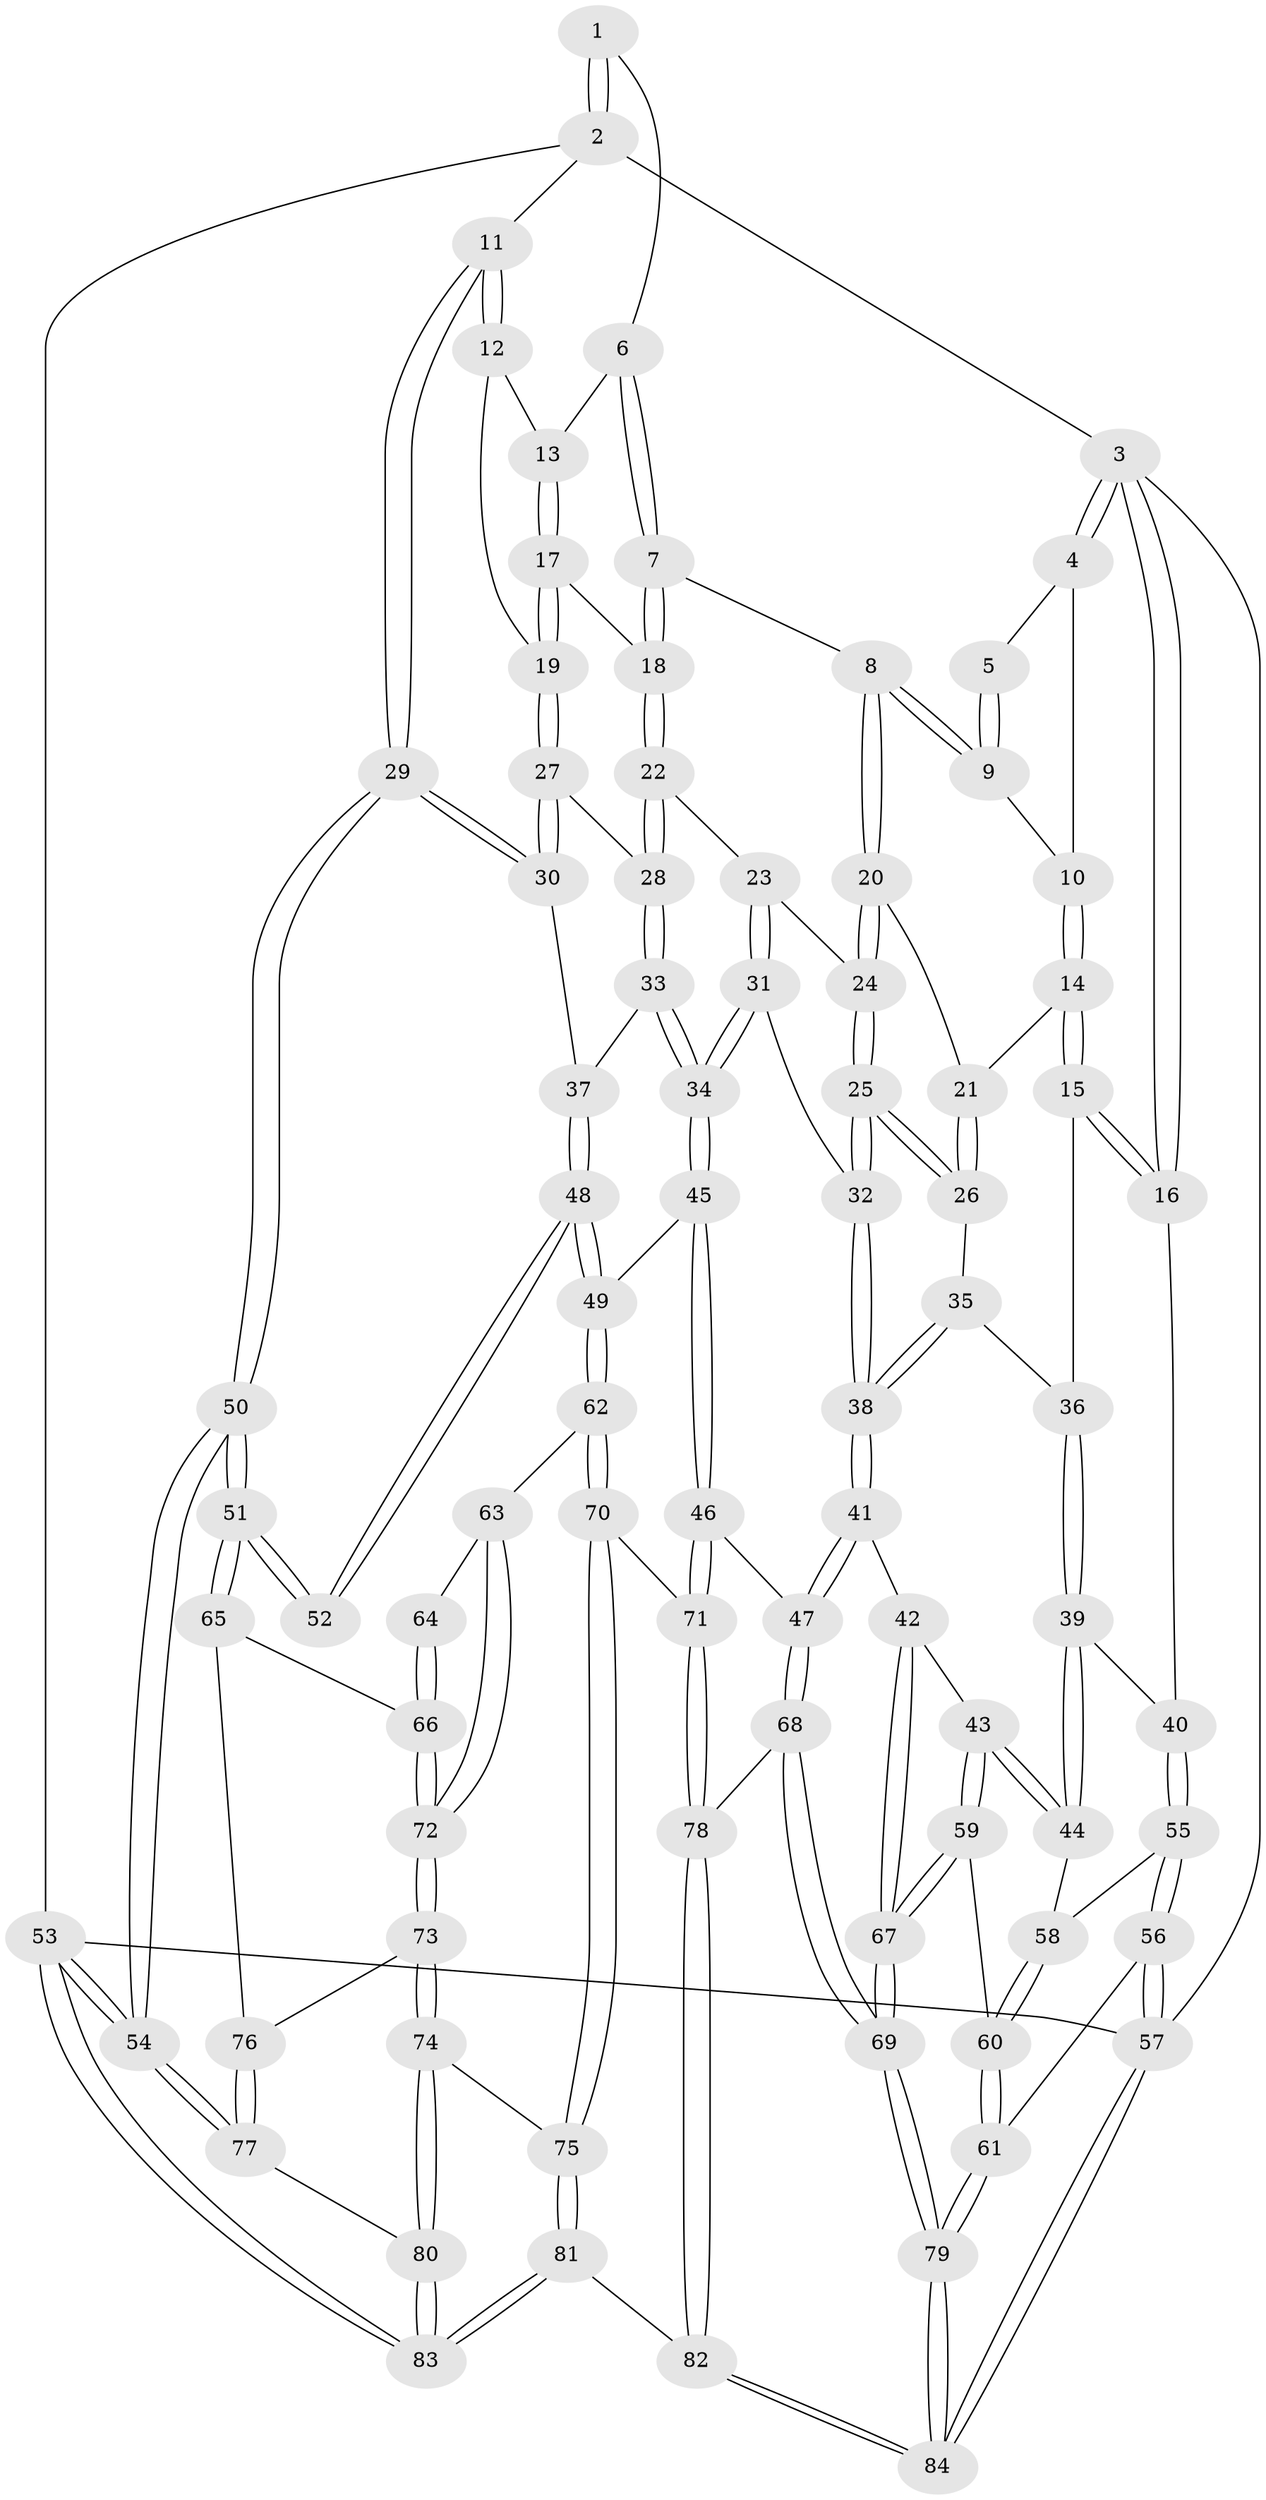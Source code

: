 // Generated by graph-tools (version 1.1) at 2025/11/02/27/25 16:11:58]
// undirected, 84 vertices, 207 edges
graph export_dot {
graph [start="1"]
  node [color=gray90,style=filled];
  1 [pos="+0.8126709648529443+0"];
  2 [pos="+1+0"];
  3 [pos="+0+0"];
  4 [pos="+0.26395143495096673+0"];
  5 [pos="+0.6254544211214897+0"];
  6 [pos="+0.734851879755974+0"];
  7 [pos="+0.5922479518710247+0.1386543926228097"];
  8 [pos="+0.5474325467455372+0.14488155357226026"];
  9 [pos="+0.5392366105927066+0.13453089166109822"];
  10 [pos="+0.2835831365987641+0"];
  11 [pos="+1+0.1151788412097542"];
  12 [pos="+0.8257269862772325+0.16054921386963628"];
  13 [pos="+0.7892379266744217+0.14333821136423527"];
  14 [pos="+0.20911518060599307+0.18468738633150886"];
  15 [pos="+0.20439256555735316+0.19243280666151863"];
  16 [pos="+0+0.15050501843750094"];
  17 [pos="+0.7212088251292142+0.20707952063455193"];
  18 [pos="+0.6895015383020618+0.21555173026895436"];
  19 [pos="+0.8154156999626548+0.2741815436966799"];
  20 [pos="+0.5384323257236286+0.16354618239011307"];
  21 [pos="+0.4146438728047724+0.21477126439317717"];
  22 [pos="+0.6857492749798902+0.29169893379191786"];
  23 [pos="+0.6665114282892645+0.31132231963687207"];
  24 [pos="+0.538432522923574+0.20519260773190723"];
  25 [pos="+0.5205128255951958+0.34512253567195195"];
  26 [pos="+0.4328788831747415+0.3221190285714358"];
  27 [pos="+0.837017991267267+0.325465419029234"];
  28 [pos="+0.8228535178081976+0.34062778771396013"];
  29 [pos="+1+0.1705407444943893"];
  30 [pos="+1+0.2539359143241352"];
  31 [pos="+0.6062205489610704+0.40296299785661394"];
  32 [pos="+0.5345767594251282+0.3698337182101649"];
  33 [pos="+0.8022955091860332+0.40880218548633573"];
  34 [pos="+0.6768175291075729+0.5137019538879606"];
  35 [pos="+0.32093219131891104+0.3469887382382081"];
  36 [pos="+0.2123740245848131+0.29561523529498196"];
  37 [pos="+0.9141693405721614+0.4810324110992512"];
  38 [pos="+0.4061570854872179+0.49276788616142914"];
  39 [pos="+0.17010554260673127+0.37156477676991806"];
  40 [pos="+0+0.3893985442803998"];
  41 [pos="+0.3940210866845755+0.5708670165597834"];
  42 [pos="+0.3553763398288299+0.5768135824303101"];
  43 [pos="+0.19541553191808694+0.5396146763536"];
  44 [pos="+0.17333325714677664+0.4967953745702727"];
  45 [pos="+0.6743422542389403+0.5635998715398016"];
  46 [pos="+0.6167991233650365+0.611952067478828"];
  47 [pos="+0.522476657178791+0.6653164690398536"];
  48 [pos="+0.9190923090061338+0.5246564970910648"];
  49 [pos="+0.7189637036210164+0.5859395908409889"];
  50 [pos="+1+0.6293169322321696"];
  51 [pos="+1+0.6298755175274843"];
  52 [pos="+0.9641331324959146+0.576441309717875"];
  53 [pos="+1+1"];
  54 [pos="+1+1"];
  55 [pos="+0+0.4532102200735334"];
  56 [pos="+0+0.7124288757812839"];
  57 [pos="+0+1"];
  58 [pos="+0.07516420156977952+0.514625769473895"];
  59 [pos="+0.12947131519596644+0.6884668466811626"];
  60 [pos="+0+0.6879811615375285"];
  61 [pos="+0+0.7108017705324594"];
  62 [pos="+0.7767760424972654+0.642086253839183"];
  63 [pos="+0.8385910600539718+0.6680416148753562"];
  64 [pos="+0.9577590529572992+0.5826527193351824"];
  65 [pos="+1+0.7090797723463157"];
  66 [pos="+0.9277702005267732+0.7108246714183818"];
  67 [pos="+0.22909971226105347+0.8409684658026169"];
  68 [pos="+0.5133548197425774+0.7179224748785923"];
  69 [pos="+0.24026061459683454+0.8781059526300601"];
  70 [pos="+0.7549033925790044+0.8078798289260788"];
  71 [pos="+0.729590581808513+0.8039013540230372"];
  72 [pos="+0.8778978715804148+0.7268804866506747"];
  73 [pos="+0.8766027708201726+0.7847703598597252"];
  74 [pos="+0.844080464628848+0.8385440734993688"];
  75 [pos="+0.7972615841139407+0.8424989253493933"];
  76 [pos="+0.9517554882027767+0.7915166377961115"];
  77 [pos="+1+0.9697349230470443"];
  78 [pos="+0.5714873905844648+0.8535727998690785"];
  79 [pos="+0.23598392914587218+0.9011896929803276"];
  80 [pos="+0.9025349573144684+0.9097604889171454"];
  81 [pos="+0.5980577600615946+1"];
  82 [pos="+0.5718524172940548+1"];
  83 [pos="+0.6850575191980511+1"];
  84 [pos="+0.21185894141595427+1"];
  1 -- 2;
  1 -- 2;
  1 -- 6;
  2 -- 3;
  2 -- 11;
  2 -- 53;
  3 -- 4;
  3 -- 4;
  3 -- 16;
  3 -- 16;
  3 -- 57;
  4 -- 5;
  4 -- 10;
  5 -- 9;
  5 -- 9;
  6 -- 7;
  6 -- 7;
  6 -- 13;
  7 -- 8;
  7 -- 18;
  7 -- 18;
  8 -- 9;
  8 -- 9;
  8 -- 20;
  8 -- 20;
  9 -- 10;
  10 -- 14;
  10 -- 14;
  11 -- 12;
  11 -- 12;
  11 -- 29;
  11 -- 29;
  12 -- 13;
  12 -- 19;
  13 -- 17;
  13 -- 17;
  14 -- 15;
  14 -- 15;
  14 -- 21;
  15 -- 16;
  15 -- 16;
  15 -- 36;
  16 -- 40;
  17 -- 18;
  17 -- 19;
  17 -- 19;
  18 -- 22;
  18 -- 22;
  19 -- 27;
  19 -- 27;
  20 -- 21;
  20 -- 24;
  20 -- 24;
  21 -- 26;
  21 -- 26;
  22 -- 23;
  22 -- 28;
  22 -- 28;
  23 -- 24;
  23 -- 31;
  23 -- 31;
  24 -- 25;
  24 -- 25;
  25 -- 26;
  25 -- 26;
  25 -- 32;
  25 -- 32;
  26 -- 35;
  27 -- 28;
  27 -- 30;
  27 -- 30;
  28 -- 33;
  28 -- 33;
  29 -- 30;
  29 -- 30;
  29 -- 50;
  29 -- 50;
  30 -- 37;
  31 -- 32;
  31 -- 34;
  31 -- 34;
  32 -- 38;
  32 -- 38;
  33 -- 34;
  33 -- 34;
  33 -- 37;
  34 -- 45;
  34 -- 45;
  35 -- 36;
  35 -- 38;
  35 -- 38;
  36 -- 39;
  36 -- 39;
  37 -- 48;
  37 -- 48;
  38 -- 41;
  38 -- 41;
  39 -- 40;
  39 -- 44;
  39 -- 44;
  40 -- 55;
  40 -- 55;
  41 -- 42;
  41 -- 47;
  41 -- 47;
  42 -- 43;
  42 -- 67;
  42 -- 67;
  43 -- 44;
  43 -- 44;
  43 -- 59;
  43 -- 59;
  44 -- 58;
  45 -- 46;
  45 -- 46;
  45 -- 49;
  46 -- 47;
  46 -- 71;
  46 -- 71;
  47 -- 68;
  47 -- 68;
  48 -- 49;
  48 -- 49;
  48 -- 52;
  48 -- 52;
  49 -- 62;
  49 -- 62;
  50 -- 51;
  50 -- 51;
  50 -- 54;
  50 -- 54;
  51 -- 52;
  51 -- 52;
  51 -- 65;
  51 -- 65;
  53 -- 54;
  53 -- 54;
  53 -- 83;
  53 -- 83;
  53 -- 57;
  54 -- 77;
  54 -- 77;
  55 -- 56;
  55 -- 56;
  55 -- 58;
  56 -- 57;
  56 -- 57;
  56 -- 61;
  57 -- 84;
  57 -- 84;
  58 -- 60;
  58 -- 60;
  59 -- 60;
  59 -- 67;
  59 -- 67;
  60 -- 61;
  60 -- 61;
  61 -- 79;
  61 -- 79;
  62 -- 63;
  62 -- 70;
  62 -- 70;
  63 -- 64;
  63 -- 72;
  63 -- 72;
  64 -- 66;
  64 -- 66;
  65 -- 66;
  65 -- 76;
  66 -- 72;
  66 -- 72;
  67 -- 69;
  67 -- 69;
  68 -- 69;
  68 -- 69;
  68 -- 78;
  69 -- 79;
  69 -- 79;
  70 -- 71;
  70 -- 75;
  70 -- 75;
  71 -- 78;
  71 -- 78;
  72 -- 73;
  72 -- 73;
  73 -- 74;
  73 -- 74;
  73 -- 76;
  74 -- 75;
  74 -- 80;
  74 -- 80;
  75 -- 81;
  75 -- 81;
  76 -- 77;
  76 -- 77;
  77 -- 80;
  78 -- 82;
  78 -- 82;
  79 -- 84;
  79 -- 84;
  80 -- 83;
  80 -- 83;
  81 -- 82;
  81 -- 83;
  81 -- 83;
  82 -- 84;
  82 -- 84;
}
